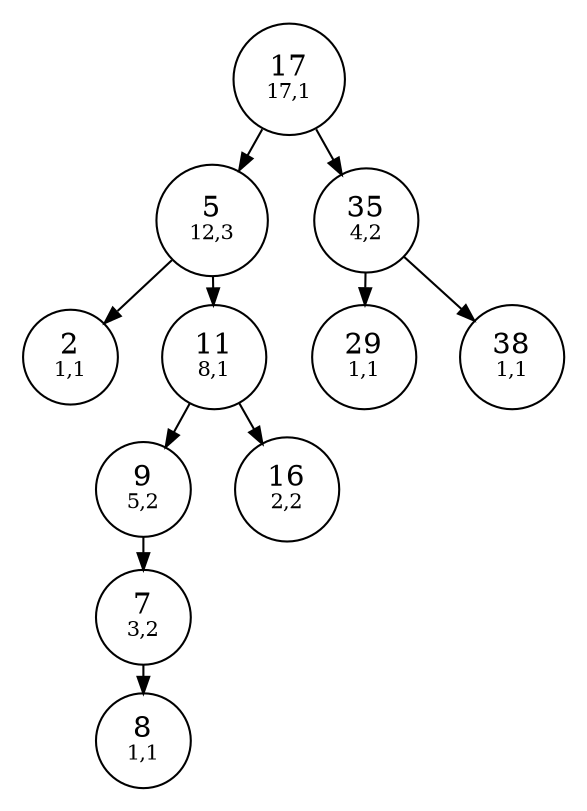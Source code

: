 
    digraph G {
    nodesep=0.3;
    ranksep=0.2;
    margin=0.1;
    node [shape=circle];
    edge [arrowsize=0.8];
    "e66ac78b-21f3-4d62-92b8-07a12fad96e2" -> "b6728ba1-445c-4004-93d6-98bdfb6d1441"[side=left];
"b6728ba1-445c-4004-93d6-98bdfb6d1441" -> "07eb63dc-0011-465e-b794-82688f384ea5"[side=left];
"b6728ba1-445c-4004-93d6-98bdfb6d1441" -> "4828d6de-0af8-4f24-a1ee-0ebf9d64b7c2"[side=right];
"4828d6de-0af8-4f24-a1ee-0ebf9d64b7c2" -> "7046a326-dcf6-476a-8f9c-6d3f4c746f6c"[side=left];
"7046a326-dcf6-476a-8f9c-6d3f4c746f6c" -> "c094cda3-2639-470d-8ce7-bd47e3dcca68"[side=left];
"c094cda3-2639-470d-8ce7-bd47e3dcca68" -> "499ac6ae-3d74-43f3-b5b5-cf1a4c7a2d29"[side=right];
"4828d6de-0af8-4f24-a1ee-0ebf9d64b7c2" -> "facac222-f900-4aac-b92a-74a0d716915e"[side=right];
"e66ac78b-21f3-4d62-92b8-07a12fad96e2" -> "364740d2-9973-476b-8d00-aeafd60808da"[side=right];
"364740d2-9973-476b-8d00-aeafd60808da" -> "dc09aa37-9b22-4dd0-8c7a-12464265546b"[side=left];
"364740d2-9973-476b-8d00-aeafd60808da" -> "0c4b9248-a650-4766-b69c-01f03d35c85a"[side=right];
"e66ac78b-21f3-4d62-92b8-07a12fad96e2"[label=<17<BR/><FONT POINT-SIZE="10">17,1</FONT>>]
"364740d2-9973-476b-8d00-aeafd60808da"[label=<35<BR/><FONT POINT-SIZE="10">4,2</FONT>>]
"facac222-f900-4aac-b92a-74a0d716915e"[label=<16<BR/><FONT POINT-SIZE="10">2,2</FONT>>]
"b6728ba1-445c-4004-93d6-98bdfb6d1441"[label=<5<BR/><FONT POINT-SIZE="10">12,3</FONT>>]
"7046a326-dcf6-476a-8f9c-6d3f4c746f6c"[label=<9<BR/><FONT POINT-SIZE="10">5,2</FONT>>]
"dc09aa37-9b22-4dd0-8c7a-12464265546b"[label=<29<BR/><FONT POINT-SIZE="10">1,1</FONT>>]
"c094cda3-2639-470d-8ce7-bd47e3dcca68"[label=<7<BR/><FONT POINT-SIZE="10">3,2</FONT>>]
"499ac6ae-3d74-43f3-b5b5-cf1a4c7a2d29"[label=<8<BR/><FONT POINT-SIZE="10">1,1</FONT>>]
"4828d6de-0af8-4f24-a1ee-0ebf9d64b7c2"[label=<11<BR/><FONT POINT-SIZE="10">8,1</FONT>>]
"07eb63dc-0011-465e-b794-82688f384ea5"[label=<2<BR/><FONT POINT-SIZE="10">1,1</FONT>>]
"0c4b9248-a650-4766-b69c-01f03d35c85a"[label=<38<BR/><FONT POINT-SIZE="10">1,1</FONT>>]}